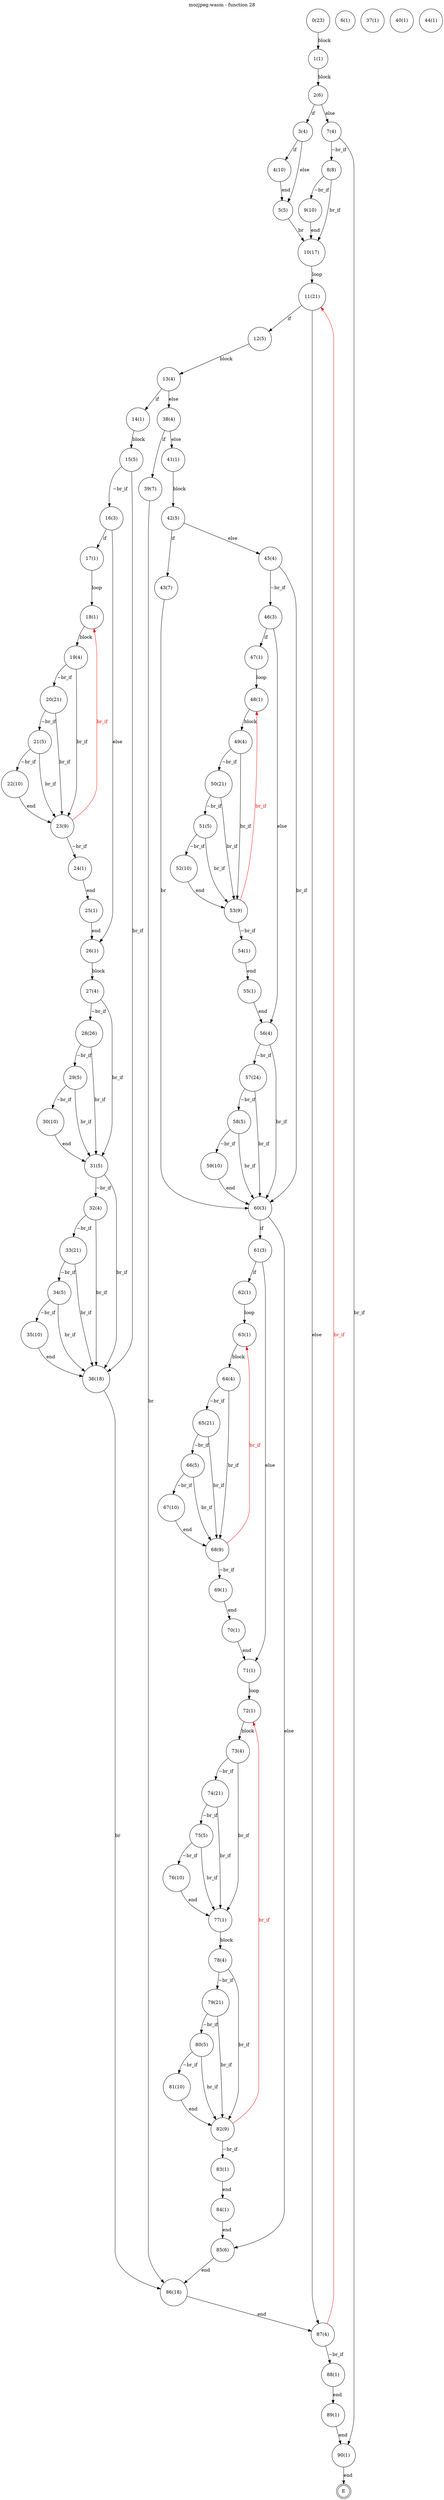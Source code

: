 digraph finite_state_machine {
    label = "mozjpeg.wasm - function 28"
    labelloc =  t
    labelfontsize = 16
    labelfontcolor = black
    labelfontname = "Helvetica"
    node [shape = doublecircle]; E ;
node [shape=circle, fontcolor=black, style="", label="0(23)"]0
node [shape=circle, fontcolor=black, style="", label="1(1)"]1
node [shape=circle, fontcolor=black, style="", label="2(6)"]2
node [shape=circle, fontcolor=black, style="", label="3(4)"]3
node [shape=circle, fontcolor=black, style="", label="4(10)"]4
node [shape=circle, fontcolor=black, style="", label="5(5)"]5
node [shape=circle, fontcolor=black, style="", label="6(1)"]6
node [shape=circle, fontcolor=black, style="", label="7(4)"]7
node [shape=circle, fontcolor=black, style="", label="8(8)"]8
node [shape=circle, fontcolor=black, style="", label="9(10)"]9
node [shape=circle, fontcolor=black, style="", label="10(17)"]10
node [shape=circle, fontcolor=black, style="", label="11(21)"]11
node [shape=circle, fontcolor=black, style="", label="12(5)"]12
node [shape=circle, fontcolor=black, style="", label="13(4)"]13
node [shape=circle, fontcolor=black, style="", label="14(1)"]14
node [shape=circle, fontcolor=black, style="", label="15(5)"]15
node [shape=circle, fontcolor=black, style="", label="16(3)"]16
node [shape=circle, fontcolor=black, style="", label="17(1)"]17
node [shape=circle, fontcolor=black, style="", label="18(1)"]18
node [shape=circle, fontcolor=black, style="", label="19(4)"]19
node [shape=circle, fontcolor=black, style="", label="20(21)"]20
node [shape=circle, fontcolor=black, style="", label="21(5)"]21
node [shape=circle, fontcolor=black, style="", label="22(10)"]22
node [shape=circle, fontcolor=black, style="", label="23(9)"]23
node [shape=circle, fontcolor=black, style="", label="24(1)"]24
node [shape=circle, fontcolor=black, style="", label="25(1)"]25
node [shape=circle, fontcolor=black, style="", label="26(1)"]26
node [shape=circle, fontcolor=black, style="", label="27(4)"]27
node [shape=circle, fontcolor=black, style="", label="28(26)"]28
node [shape=circle, fontcolor=black, style="", label="29(5)"]29
node [shape=circle, fontcolor=black, style="", label="30(10)"]30
node [shape=circle, fontcolor=black, style="", label="31(5)"]31
node [shape=circle, fontcolor=black, style="", label="32(4)"]32
node [shape=circle, fontcolor=black, style="", label="33(21)"]33
node [shape=circle, fontcolor=black, style="", label="34(5)"]34
node [shape=circle, fontcolor=black, style="", label="35(10)"]35
node [shape=circle, fontcolor=black, style="", label="36(18)"]36
node [shape=circle, fontcolor=black, style="", label="37(1)"]37
node [shape=circle, fontcolor=black, style="", label="38(4)"]38
node [shape=circle, fontcolor=black, style="", label="39(7)"]39
node [shape=circle, fontcolor=black, style="", label="40(1)"]40
node [shape=circle, fontcolor=black, style="", label="41(1)"]41
node [shape=circle, fontcolor=black, style="", label="42(5)"]42
node [shape=circle, fontcolor=black, style="", label="43(7)"]43
node [shape=circle, fontcolor=black, style="", label="44(1)"]44
node [shape=circle, fontcolor=black, style="", label="45(4)"]45
node [shape=circle, fontcolor=black, style="", label="46(3)"]46
node [shape=circle, fontcolor=black, style="", label="47(1)"]47
node [shape=circle, fontcolor=black, style="", label="48(1)"]48
node [shape=circle, fontcolor=black, style="", label="49(4)"]49
node [shape=circle, fontcolor=black, style="", label="50(21)"]50
node [shape=circle, fontcolor=black, style="", label="51(5)"]51
node [shape=circle, fontcolor=black, style="", label="52(10)"]52
node [shape=circle, fontcolor=black, style="", label="53(9)"]53
node [shape=circle, fontcolor=black, style="", label="54(1)"]54
node [shape=circle, fontcolor=black, style="", label="55(1)"]55
node [shape=circle, fontcolor=black, style="", label="56(4)"]56
node [shape=circle, fontcolor=black, style="", label="57(24)"]57
node [shape=circle, fontcolor=black, style="", label="58(5)"]58
node [shape=circle, fontcolor=black, style="", label="59(10)"]59
node [shape=circle, fontcolor=black, style="", label="60(3)"]60
node [shape=circle, fontcolor=black, style="", label="61(3)"]61
node [shape=circle, fontcolor=black, style="", label="62(1)"]62
node [shape=circle, fontcolor=black, style="", label="63(1)"]63
node [shape=circle, fontcolor=black, style="", label="64(4)"]64
node [shape=circle, fontcolor=black, style="", label="65(21)"]65
node [shape=circle, fontcolor=black, style="", label="66(5)"]66
node [shape=circle, fontcolor=black, style="", label="67(10)"]67
node [shape=circle, fontcolor=black, style="", label="68(9)"]68
node [shape=circle, fontcolor=black, style="", label="69(1)"]69
node [shape=circle, fontcolor=black, style="", label="70(1)"]70
node [shape=circle, fontcolor=black, style="", label="71(1)"]71
node [shape=circle, fontcolor=black, style="", label="72(1)"]72
node [shape=circle, fontcolor=black, style="", label="73(4)"]73
node [shape=circle, fontcolor=black, style="", label="74(21)"]74
node [shape=circle, fontcolor=black, style="", label="75(5)"]75
node [shape=circle, fontcolor=black, style="", label="76(10)"]76
node [shape=circle, fontcolor=black, style="", label="77(1)"]77
node [shape=circle, fontcolor=black, style="", label="78(4)"]78
node [shape=circle, fontcolor=black, style="", label="79(21)"]79
node [shape=circle, fontcolor=black, style="", label="80(5)"]80
node [shape=circle, fontcolor=black, style="", label="81(10)"]81
node [shape=circle, fontcolor=black, style="", label="82(9)"]82
node [shape=circle, fontcolor=black, style="", label="83(1)"]83
node [shape=circle, fontcolor=black, style="", label="84(1)"]84
node [shape=circle, fontcolor=black, style="", label="85(6)"]85
node [shape=circle, fontcolor=black, style="", label="86(18)"]86
node [shape=circle, fontcolor=black, style="", label="87(4)"]87
node [shape=circle, fontcolor=black, style="", label="88(1)"]88
node [shape=circle, fontcolor=black, style="", label="89(1)"]89
node [shape=circle, fontcolor=black, style="", label="90(1)"]90
node [shape=circle, fontcolor=black, style="", label="E"]E
    0 -> 1[label="block"];
    1 -> 2[label="block"];
    2 -> 3[label="if"];
    2 -> 7[label="else"];
    3 -> 4[label="if"];
    3 -> 5[label="else"];
    4 -> 5[label="end"];
    5 -> 10[label="br"];
    7 -> 8[label="~br_if"];
    7 -> 90[label="br_if"];
    8 -> 9[label="~br_if"];
    8 -> 10[label="br_if"];
    9 -> 10[label="end"];
    10 -> 11[label="loop"];
    11 -> 12[label="if"];
    11 -> 87[label="else"];
    12 -> 13[label="block"];
    13 -> 14[label="if"];
    13 -> 38[label="else"];
    14 -> 15[label="block"];
    15 -> 16[label="~br_if"];
    15 -> 36[label="br_if"];
    16 -> 17[label="if"];
    16 -> 26[label="else"];
    17 -> 18[label="loop"];
    18 -> 19[label="block"];
    19 -> 20[label="~br_if"];
    19 -> 23[label="br_if"];
    20 -> 21[label="~br_if"];
    20 -> 23[label="br_if"];
    21 -> 22[label="~br_if"];
    21 -> 23[label="br_if"];
    22 -> 23[label="end"];
    23 -> 24[label="~br_if"];
    23 -> 18[color="red" fontcolor="red" label="br_if"];
    24 -> 25[label="end"];
    25 -> 26[label="end"];
    26 -> 27[label="block"];
    27 -> 28[label="~br_if"];
    27 -> 31[label="br_if"];
    28 -> 29[label="~br_if"];
    28 -> 31[label="br_if"];
    29 -> 30[label="~br_if"];
    29 -> 31[label="br_if"];
    30 -> 31[label="end"];
    31 -> 32[label="~br_if"];
    31 -> 36[label="br_if"];
    32 -> 33[label="~br_if"];
    32 -> 36[label="br_if"];
    33 -> 34[label="~br_if"];
    33 -> 36[label="br_if"];
    34 -> 35[label="~br_if"];
    34 -> 36[label="br_if"];
    35 -> 36[label="end"];
    36 -> 86[label="br"];
    38 -> 39[label="if"];
    38 -> 41[label="else"];
    39 -> 86[label="br"];
    41 -> 42[label="block"];
    42 -> 43[label="if"];
    42 -> 45[label="else"];
    43 -> 60[label="br"];
    45 -> 46[label="~br_if"];
    45 -> 60[label="br_if"];
    46 -> 47[label="if"];
    46 -> 56[label="else"];
    47 -> 48[label="loop"];
    48 -> 49[label="block"];
    49 -> 50[label="~br_if"];
    49 -> 53[label="br_if"];
    50 -> 51[label="~br_if"];
    50 -> 53[label="br_if"];
    51 -> 52[label="~br_if"];
    51 -> 53[label="br_if"];
    52 -> 53[label="end"];
    53 -> 54[label="~br_if"];
    53 -> 48[color="red" fontcolor="red" label="br_if"];
    54 -> 55[label="end"];
    55 -> 56[label="end"];
    56 -> 57[label="~br_if"];
    56 -> 60[label="br_if"];
    57 -> 58[label="~br_if"];
    57 -> 60[label="br_if"];
    58 -> 59[label="~br_if"];
    58 -> 60[label="br_if"];
    59 -> 60[label="end"];
    60 -> 61[label="if"];
    60 -> 85[label="else"];
    61 -> 62[label="if"];
    61 -> 71[label="else"];
    62 -> 63[label="loop"];
    63 -> 64[label="block"];
    64 -> 65[label="~br_if"];
    64 -> 68[label="br_if"];
    65 -> 66[label="~br_if"];
    65 -> 68[label="br_if"];
    66 -> 67[label="~br_if"];
    66 -> 68[label="br_if"];
    67 -> 68[label="end"];
    68 -> 69[label="~br_if"];
    68 -> 63[color="red" fontcolor="red" label="br_if"];
    69 -> 70[label="end"];
    70 -> 71[label="end"];
    71 -> 72[label="loop"];
    72 -> 73[label="block"];
    73 -> 74[label="~br_if"];
    73 -> 77[label="br_if"];
    74 -> 75[label="~br_if"];
    74 -> 77[label="br_if"];
    75 -> 76[label="~br_if"];
    75 -> 77[label="br_if"];
    76 -> 77[label="end"];
    77 -> 78[label="block"];
    78 -> 79[label="~br_if"];
    78 -> 82[label="br_if"];
    79 -> 80[label="~br_if"];
    79 -> 82[label="br_if"];
    80 -> 81[label="~br_if"];
    80 -> 82[label="br_if"];
    81 -> 82[label="end"];
    82 -> 83[label="~br_if"];
    82 -> 72[color="red" fontcolor="red" label="br_if"];
    83 -> 84[label="end"];
    84 -> 85[label="end"];
    85 -> 86[label="end"];
    86 -> 87[label="end"];
    87 -> 88[label="~br_if"];
    87 -> 11[color="red" fontcolor="red" label="br_if"];
    88 -> 89[label="end"];
    89 -> 90[label="end"];
    90 -> E[label="end"];
}
